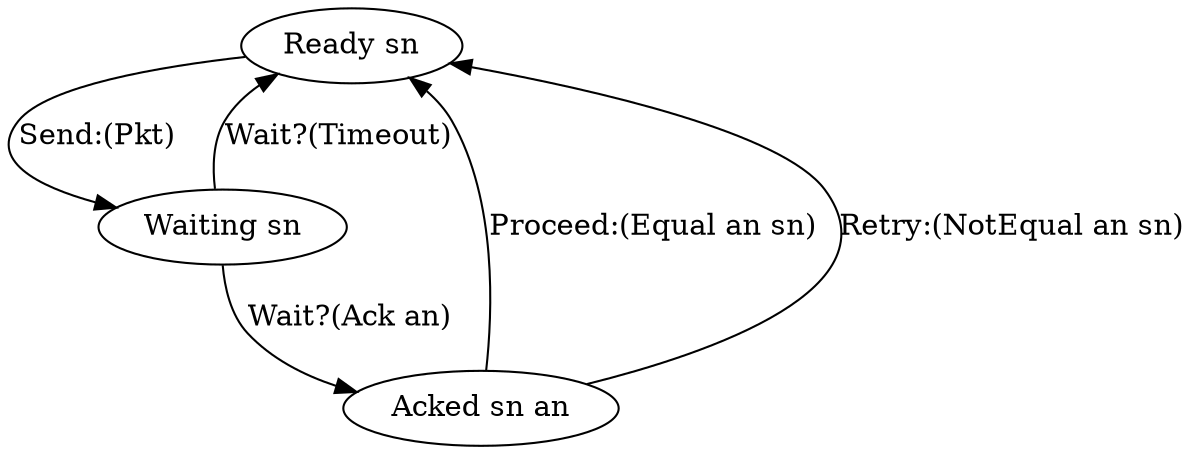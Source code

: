 digraph ARQ {
  "Ready sn" -> "Waiting sn" [label="Send:(Pkt)"]
  "Waiting sn" -> "Acked sn an" [label="Wait?(Ack an)"]
  "Waiting sn" -> "Ready sn" [label="Wait?(Timeout)"]
  "Acked sn an" -> "Ready sn" [label="Proceed:(Equal an sn)"]
  "Acked sn an" -> "Ready sn" [label="Retry:(NotEqual an sn)"]
}
